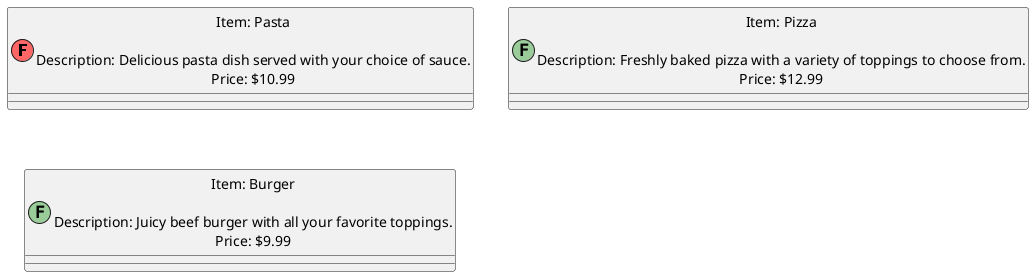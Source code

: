 @startuml popular_dishes

!define ITEM_COLOR #99CC99
!define POPULAR_COLOR #FF6666

!define ITEM(item, label, description, price) class item as "Item: label\n\nDescription: description\nPrice: $price" << (F,ITEM_COLOR) >>
!define POPULAR(item) class item as "Popular: ★" << (F,POPULAR_COLOR) >>

ITEM(pasta, Pasta, "Delicious pasta dish served with your choice of sauce.", 10.99)
POPULAR(pasta)
ITEM(pizza, Pizza, "Freshly baked pizza with a variety of toppings to choose from.", 12.99)
ITEM(burger, Burger, "Juicy beef burger with all your favorite toppings.", 9.99)

@enduml
